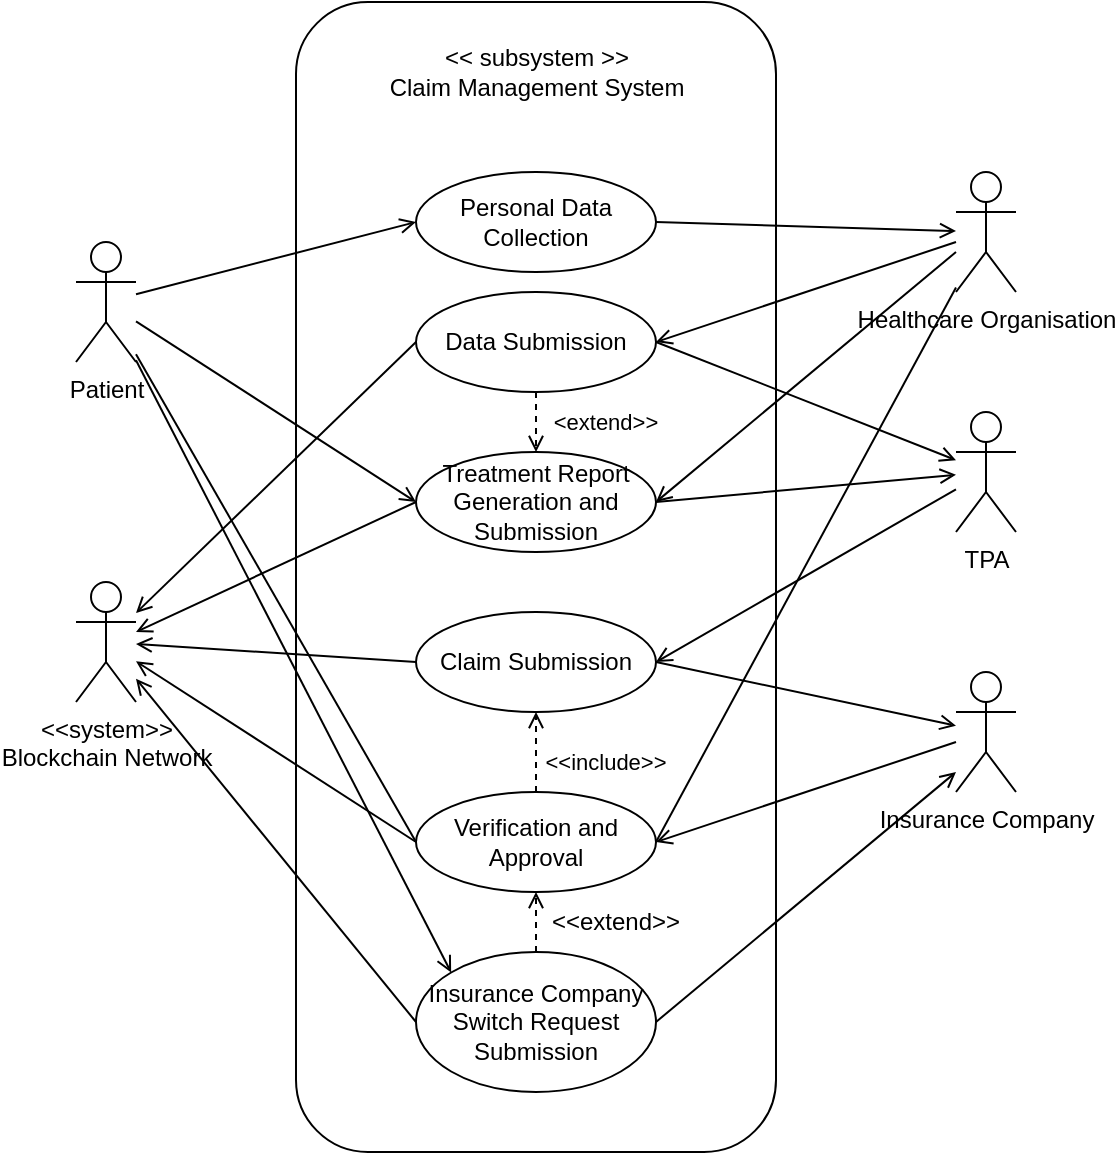 <mxfile version="24.7.10">
  <diagram name="Page-1" id="GaIt0jzdPK-TT58fEgyK">
    <mxGraphModel dx="1434" dy="730" grid="1" gridSize="10" guides="1" tooltips="1" connect="1" arrows="1" fold="1" page="1" pageScale="1" pageWidth="850" pageHeight="1100" math="0" shadow="0">
      <root>
        <mxCell id="0" />
        <mxCell id="1" parent="0" />
        <mxCell id="U44kqR2rgbLLjuSTCM0y-1" value="&lt;div&gt;Patient&lt;/div&gt;" style="shape=umlActor;verticalLabelPosition=bottom;verticalAlign=top;html=1;outlineConnect=0;" parent="1" vertex="1">
          <mxGeometry x="130" y="235" width="30" height="60" as="geometry" />
        </mxCell>
        <mxCell id="U44kqR2rgbLLjuSTCM0y-6" value="&lt;div&gt;&amp;lt;&amp;lt;system&amp;gt;&amp;gt;&lt;/div&gt;&lt;div&gt;Blockchain Network&lt;br&gt;&lt;/div&gt;" style="shape=umlActor;verticalLabelPosition=bottom;verticalAlign=top;html=1;outlineConnect=0;" parent="1" vertex="1">
          <mxGeometry x="130" y="405" width="30" height="60" as="geometry" />
        </mxCell>
        <mxCell id="U44kqR2rgbLLjuSTCM0y-9" value="" style="rounded=1;whiteSpace=wrap;html=1;" parent="1" vertex="1">
          <mxGeometry x="240" y="115" width="240" height="575" as="geometry" />
        </mxCell>
        <mxCell id="U44kqR2rgbLLjuSTCM0y-12" value="&lt;div&gt;&amp;lt;&amp;lt; subsystem &amp;gt;&amp;gt;&lt;/div&gt;&lt;div&gt;Claim Management System&lt;br&gt;&lt;/div&gt;" style="text;html=1;align=center;verticalAlign=middle;resizable=0;points=[];autosize=1;strokeColor=none;fillColor=none;" parent="1" vertex="1">
          <mxGeometry x="275" y="130" width="170" height="40" as="geometry" />
        </mxCell>
        <mxCell id="U44kqR2rgbLLjuSTCM0y-13" value="Healthcare Organisation" style="shape=umlActor;verticalLabelPosition=bottom;verticalAlign=top;html=1;outlineConnect=0;" parent="1" vertex="1">
          <mxGeometry x="570" y="200" width="30" height="60" as="geometry" />
        </mxCell>
        <mxCell id="U44kqR2rgbLLjuSTCM0y-14" value="TPA" style="shape=umlActor;verticalLabelPosition=bottom;verticalAlign=top;html=1;outlineConnect=0;" parent="1" vertex="1">
          <mxGeometry x="570" y="320" width="30" height="60" as="geometry" />
        </mxCell>
        <mxCell id="U44kqR2rgbLLjuSTCM0y-15" value="Insurance Company" style="shape=umlActor;verticalLabelPosition=bottom;verticalAlign=top;html=1;outlineConnect=0;" parent="1" vertex="1">
          <mxGeometry x="570" y="450" width="30" height="60" as="geometry" />
        </mxCell>
        <mxCell id="U44kqR2rgbLLjuSTCM0y-24" style="rounded=0;orthogonalLoop=1;jettySize=auto;html=1;entryX=0;entryY=0.5;entryDx=0;entryDy=0;endArrow=open;endFill=0;" parent="1" source="U44kqR2rgbLLjuSTCM0y-1" target="U44kqR2rgbLLjuSTCM0y-18" edge="1">
          <mxGeometry relative="1" as="geometry" />
        </mxCell>
        <mxCell id="U44kqR2rgbLLjuSTCM0y-18" value="Personal Data Collection" style="ellipse;whiteSpace=wrap;html=1;" parent="1" vertex="1">
          <mxGeometry x="300" y="200" width="120" height="50" as="geometry" />
        </mxCell>
        <mxCell id="U44kqR2rgbLLjuSTCM0y-26" style="rounded=0;orthogonalLoop=1;jettySize=auto;html=1;entryX=1;entryY=0.5;entryDx=0;entryDy=0;endArrow=open;endFill=0;strokeColor=default;curved=0;" parent="1" source="U44kqR2rgbLLjuSTCM0y-13" target="U44kqR2rgbLLjuSTCM0y-20" edge="1">
          <mxGeometry relative="1" as="geometry" />
        </mxCell>
        <mxCell id="U44kqR2rgbLLjuSTCM0y-28" style="edgeStyle=none;shape=connector;rounded=0;orthogonalLoop=1;jettySize=auto;html=1;exitX=1;exitY=0.5;exitDx=0;exitDy=0;strokeColor=default;align=center;verticalAlign=middle;fontFamily=Helvetica;fontSize=11;fontColor=default;labelBackgroundColor=default;endArrow=open;endFill=0;" parent="1" source="U44kqR2rgbLLjuSTCM0y-20" target="U44kqR2rgbLLjuSTCM0y-14" edge="1">
          <mxGeometry relative="1" as="geometry" />
        </mxCell>
        <mxCell id="U44kqR2rgbLLjuSTCM0y-29" style="edgeStyle=none;shape=connector;rounded=0;orthogonalLoop=1;jettySize=auto;html=1;exitX=0;exitY=0.5;exitDx=0;exitDy=0;strokeColor=default;align=center;verticalAlign=middle;fontFamily=Helvetica;fontSize=11;fontColor=default;labelBackgroundColor=default;endArrow=open;endFill=0;" parent="1" source="U44kqR2rgbLLjuSTCM0y-20" target="U44kqR2rgbLLjuSTCM0y-6" edge="1">
          <mxGeometry relative="1" as="geometry">
            <mxPoint x="160" y="430" as="targetPoint" />
          </mxGeometry>
        </mxCell>
        <mxCell id="U44kqR2rgbLLjuSTCM0y-39" style="edgeStyle=none;shape=connector;rounded=0;orthogonalLoop=1;jettySize=auto;html=1;exitX=0.5;exitY=1;exitDx=0;exitDy=0;entryX=0.5;entryY=0;entryDx=0;entryDy=0;strokeColor=default;align=center;verticalAlign=middle;fontFamily=Helvetica;fontSize=11;fontColor=default;labelBackgroundColor=default;endArrow=open;dashed=1;endFill=0;" parent="1" source="U44kqR2rgbLLjuSTCM0y-20" target="U44kqR2rgbLLjuSTCM0y-21" edge="1">
          <mxGeometry relative="1" as="geometry" />
        </mxCell>
        <mxCell id="U44kqR2rgbLLjuSTCM0y-20" value="Data Submission" style="ellipse;whiteSpace=wrap;html=1;" parent="1" vertex="1">
          <mxGeometry x="300" y="260" width="120" height="50" as="geometry" />
        </mxCell>
        <mxCell id="U44kqR2rgbLLjuSTCM0y-41" style="edgeStyle=none;shape=connector;rounded=0;orthogonalLoop=1;jettySize=auto;html=1;exitX=0;exitY=0.5;exitDx=0;exitDy=0;strokeColor=default;align=center;verticalAlign=middle;fontFamily=Helvetica;fontSize=11;fontColor=default;labelBackgroundColor=default;endArrow=open;endFill=0;" parent="1" source="U44kqR2rgbLLjuSTCM0y-21" edge="1">
          <mxGeometry relative="1" as="geometry">
            <mxPoint x="160" y="430" as="targetPoint" />
          </mxGeometry>
        </mxCell>
        <mxCell id="U44kqR2rgbLLjuSTCM0y-43" style="edgeStyle=none;shape=connector;rounded=0;orthogonalLoop=1;jettySize=auto;html=1;exitX=1;exitY=0.5;exitDx=0;exitDy=0;strokeColor=default;align=center;verticalAlign=middle;fontFamily=Helvetica;fontSize=11;fontColor=default;labelBackgroundColor=default;endArrow=open;endFill=0;entryX=1;entryY=0.5;entryDx=0;entryDy=0;" parent="1" target="U44kqR2rgbLLjuSTCM0y-21" edge="1">
          <mxGeometry relative="1" as="geometry">
            <mxPoint x="570.0" y="240" as="sourcePoint" />
          </mxGeometry>
        </mxCell>
        <mxCell id="U44kqR2rgbLLjuSTCM0y-45" style="edgeStyle=none;shape=connector;rounded=0;orthogonalLoop=1;jettySize=auto;html=1;strokeColor=default;align=center;verticalAlign=middle;fontFamily=Helvetica;fontSize=11;fontColor=default;labelBackgroundColor=default;endArrow=open;endFill=0;" parent="1" source="U44kqR2rgbLLjuSTCM0y-1" edge="1">
          <mxGeometry relative="1" as="geometry">
            <mxPoint x="300" y="365" as="targetPoint" />
          </mxGeometry>
        </mxCell>
        <mxCell id="U44kqR2rgbLLjuSTCM0y-46" style="rounded=0;orthogonalLoop=1;jettySize=auto;html=1;exitX=1;exitY=0.5;exitDx=0;exitDy=0;endArrow=open;endFill=0;" parent="1" source="U44kqR2rgbLLjuSTCM0y-21" target="U44kqR2rgbLLjuSTCM0y-14" edge="1">
          <mxGeometry relative="1" as="geometry" />
        </mxCell>
        <mxCell id="U44kqR2rgbLLjuSTCM0y-21" value="Treatment Report Generation and Submission" style="ellipse;whiteSpace=wrap;html=1;" parent="1" vertex="1">
          <mxGeometry x="300" y="340" width="120" height="50" as="geometry" />
        </mxCell>
        <mxCell id="U44kqR2rgbLLjuSTCM0y-30" style="edgeStyle=none;shape=connector;rounded=0;orthogonalLoop=1;jettySize=auto;html=1;exitX=0;exitY=0.5;exitDx=0;exitDy=0;strokeColor=default;align=center;verticalAlign=middle;fontFamily=Helvetica;fontSize=11;fontColor=default;labelBackgroundColor=default;endArrow=open;endFill=0;" parent="1" source="U44kqR2rgbLLjuSTCM0y-22" target="U44kqR2rgbLLjuSTCM0y-6" edge="1">
          <mxGeometry relative="1" as="geometry" />
        </mxCell>
        <mxCell id="U44kqR2rgbLLjuSTCM0y-34" style="edgeStyle=none;shape=connector;rounded=0;orthogonalLoop=1;jettySize=auto;html=1;exitX=1;exitY=0.5;exitDx=0;exitDy=0;strokeColor=default;align=center;verticalAlign=middle;fontFamily=Helvetica;fontSize=11;fontColor=default;labelBackgroundColor=default;endArrow=open;endFill=0;" parent="1" source="U44kqR2rgbLLjuSTCM0y-22" target="U44kqR2rgbLLjuSTCM0y-15" edge="1">
          <mxGeometry relative="1" as="geometry" />
        </mxCell>
        <mxCell id="U44kqR2rgbLLjuSTCM0y-35" style="edgeStyle=none;shape=connector;rounded=0;orthogonalLoop=1;jettySize=auto;html=1;strokeColor=default;align=center;verticalAlign=middle;fontFamily=Helvetica;fontSize=11;fontColor=default;labelBackgroundColor=default;endArrow=open;entryX=1;entryY=0.5;entryDx=0;entryDy=0;endFill=0;" parent="1" source="U44kqR2rgbLLjuSTCM0y-14" target="U44kqR2rgbLLjuSTCM0y-22" edge="1">
          <mxGeometry relative="1" as="geometry" />
        </mxCell>
        <mxCell id="U44kqR2rgbLLjuSTCM0y-22" value="Claim Submission" style="ellipse;whiteSpace=wrap;html=1;" parent="1" vertex="1">
          <mxGeometry x="300" y="420" width="120" height="50" as="geometry" />
        </mxCell>
        <mxCell id="U44kqR2rgbLLjuSTCM0y-31" style="edgeStyle=none;shape=connector;rounded=0;orthogonalLoop=1;jettySize=auto;html=1;exitX=0;exitY=0.5;exitDx=0;exitDy=0;strokeColor=default;align=center;verticalAlign=middle;fontFamily=Helvetica;fontSize=11;fontColor=default;labelBackgroundColor=default;endArrow=open;endFill=0;" parent="1" source="U44kqR2rgbLLjuSTCM0y-23" target="U44kqR2rgbLLjuSTCM0y-6" edge="1">
          <mxGeometry relative="1" as="geometry" />
        </mxCell>
        <mxCell id="U44kqR2rgbLLjuSTCM0y-33" style="edgeStyle=none;shape=connector;rounded=0;orthogonalLoop=1;jettySize=auto;html=1;strokeColor=default;align=center;verticalAlign=middle;fontFamily=Helvetica;fontSize=11;fontColor=default;labelBackgroundColor=default;endArrow=open;entryX=1;entryY=0.5;entryDx=0;entryDy=0;endFill=0;" parent="1" source="U44kqR2rgbLLjuSTCM0y-15" target="U44kqR2rgbLLjuSTCM0y-23" edge="1">
          <mxGeometry relative="1" as="geometry" />
        </mxCell>
        <mxCell id="U44kqR2rgbLLjuSTCM0y-36" style="edgeStyle=none;shape=connector;rounded=0;orthogonalLoop=1;jettySize=auto;html=1;exitX=0.5;exitY=0;exitDx=0;exitDy=0;entryX=0.5;entryY=1;entryDx=0;entryDy=0;strokeColor=default;align=center;verticalAlign=middle;fontFamily=Helvetica;fontSize=11;fontColor=default;labelBackgroundColor=default;endArrow=open;endFill=0;dashed=1;" parent="1" source="U44kqR2rgbLLjuSTCM0y-23" target="U44kqR2rgbLLjuSTCM0y-22" edge="1">
          <mxGeometry relative="1" as="geometry" />
        </mxCell>
        <mxCell id="U44kqR2rgbLLjuSTCM0y-42" style="edgeStyle=none;shape=connector;rounded=0;orthogonalLoop=1;jettySize=auto;html=1;exitX=1;exitY=0.5;exitDx=0;exitDy=0;strokeColor=default;align=center;verticalAlign=middle;fontFamily=Helvetica;fontSize=11;fontColor=default;labelBackgroundColor=default;endArrow=none;endFill=0;" parent="1" source="U44kqR2rgbLLjuSTCM0y-23" target="U44kqR2rgbLLjuSTCM0y-13" edge="1">
          <mxGeometry relative="1" as="geometry">
            <mxPoint x="570.0" y="240" as="targetPoint" />
          </mxGeometry>
        </mxCell>
        <mxCell id="U44kqR2rgbLLjuSTCM0y-44" style="edgeStyle=none;shape=connector;rounded=0;orthogonalLoop=1;jettySize=auto;html=1;strokeColor=default;align=center;verticalAlign=middle;fontFamily=Helvetica;fontSize=11;fontColor=default;labelBackgroundColor=default;endArrow=none;endFill=0;exitX=0;exitY=0.5;exitDx=0;exitDy=0;" parent="1" source="U44kqR2rgbLLjuSTCM0y-23" target="U44kqR2rgbLLjuSTCM0y-1" edge="1">
          <mxGeometry relative="1" as="geometry">
            <mxPoint x="300" y="530" as="sourcePoint" />
          </mxGeometry>
        </mxCell>
        <mxCell id="U44kqR2rgbLLjuSTCM0y-23" value="Verification and Approval" style="ellipse;whiteSpace=wrap;html=1;" parent="1" vertex="1">
          <mxGeometry x="300" y="510" width="120" height="50" as="geometry" />
        </mxCell>
        <mxCell id="U44kqR2rgbLLjuSTCM0y-25" style="rounded=0;orthogonalLoop=1;jettySize=auto;html=1;exitX=1;exitY=0.5;exitDx=0;exitDy=0;endArrow=open;endFill=0;" parent="1" source="U44kqR2rgbLLjuSTCM0y-18" target="U44kqR2rgbLLjuSTCM0y-13" edge="1">
          <mxGeometry relative="1" as="geometry" />
        </mxCell>
        <mxCell id="U44kqR2rgbLLjuSTCM0y-38" value="&amp;lt;&amp;lt;include&amp;gt;&amp;gt;" style="text;strokeColor=none;align=center;fillColor=none;html=1;verticalAlign=middle;whiteSpace=wrap;rounded=0;fontFamily=Helvetica;fontSize=11;fontColor=default;labelBackgroundColor=default;" parent="1" vertex="1">
          <mxGeometry x="365" y="480" width="60" height="30" as="geometry" />
        </mxCell>
        <mxCell id="U44kqR2rgbLLjuSTCM0y-40" value="&lt;div&gt;&amp;lt;extend&amp;gt;&amp;gt;&lt;/div&gt;" style="text;strokeColor=none;align=center;fillColor=none;html=1;verticalAlign=middle;whiteSpace=wrap;rounded=0;fontFamily=Helvetica;fontSize=11;fontColor=default;labelBackgroundColor=default;" parent="1" vertex="1">
          <mxGeometry x="365" y="310" width="60" height="30" as="geometry" />
        </mxCell>
        <mxCell id="zh9Ynj0DRSsw8_mxRWZn-3" style="rounded=0;orthogonalLoop=1;jettySize=auto;html=1;exitX=0;exitY=0.5;exitDx=0;exitDy=0;endArrow=open;endFill=0;" edge="1" parent="1" source="zh9Ynj0DRSsw8_mxRWZn-1" target="U44kqR2rgbLLjuSTCM0y-6">
          <mxGeometry relative="1" as="geometry" />
        </mxCell>
        <mxCell id="zh9Ynj0DRSsw8_mxRWZn-4" style="rounded=0;orthogonalLoop=1;jettySize=auto;html=1;exitX=0.5;exitY=0;exitDx=0;exitDy=0;entryX=0.5;entryY=1;entryDx=0;entryDy=0;dashed=1;endArrow=open;endFill=0;" edge="1" parent="1" source="zh9Ynj0DRSsw8_mxRWZn-1" target="U44kqR2rgbLLjuSTCM0y-23">
          <mxGeometry relative="1" as="geometry" />
        </mxCell>
        <mxCell id="zh9Ynj0DRSsw8_mxRWZn-6" style="rounded=0;orthogonalLoop=1;jettySize=auto;html=1;exitX=1;exitY=0.5;exitDx=0;exitDy=0;endArrow=open;endFill=0;" edge="1" parent="1" source="zh9Ynj0DRSsw8_mxRWZn-1">
          <mxGeometry relative="1" as="geometry">
            <mxPoint x="570" y="500" as="targetPoint" />
          </mxGeometry>
        </mxCell>
        <mxCell id="zh9Ynj0DRSsw8_mxRWZn-1" value="Insurance Company Switch Request Submission" style="ellipse;whiteSpace=wrap;html=1;" vertex="1" parent="1">
          <mxGeometry x="300" y="590" width="120" height="70" as="geometry" />
        </mxCell>
        <mxCell id="zh9Ynj0DRSsw8_mxRWZn-2" style="rounded=0;orthogonalLoop=1;jettySize=auto;html=1;entryX=0;entryY=0;entryDx=0;entryDy=0;strokeColor=default;endArrow=open;endFill=0;" edge="1" parent="1" source="U44kqR2rgbLLjuSTCM0y-1" target="zh9Ynj0DRSsw8_mxRWZn-1">
          <mxGeometry relative="1" as="geometry" />
        </mxCell>
        <mxCell id="zh9Ynj0DRSsw8_mxRWZn-5" value="&amp;lt;&amp;lt;extend&amp;gt;&amp;gt;" style="text;strokeColor=none;align=center;fillColor=none;html=1;verticalAlign=middle;whiteSpace=wrap;rounded=0;" vertex="1" parent="1">
          <mxGeometry x="370" y="560" width="60" height="30" as="geometry" />
        </mxCell>
      </root>
    </mxGraphModel>
  </diagram>
</mxfile>
